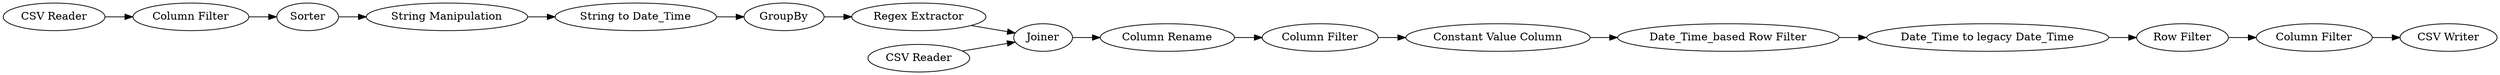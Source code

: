 digraph {
	1 [label="CSV Reader"]
	9 [label="String to Date_Time"]
	10 [label="String Manipulation"]
	11 [label="Column Filter"]
	12 [label=Sorter]
	13 [label=GroupBy]
	14 [label="Date_Time_based Row Filter"]
	15 [label="CSV Reader"]
	16 [label="Regex Extractor"]
	17 [label=Joiner]
	18 [label="Column Rename"]
	19 [label="Date_Time to legacy Date_Time"]
	20 [label="Column Filter"]
	21 [label="CSV Writer"]
	22 [label="Constant Value Column"]
	23 [label="Row Filter"]
	24 [label="Column Filter"]
	1 -> 11
	9 -> 13
	10 -> 9
	11 -> 12
	12 -> 10
	13 -> 16
	14 -> 19
	15 -> 17
	16 -> 17
	17 -> 18
	18 -> 20
	19 -> 23
	20 -> 22
	22 -> 14
	23 -> 24
	24 -> 21
	rankdir=LR
}
